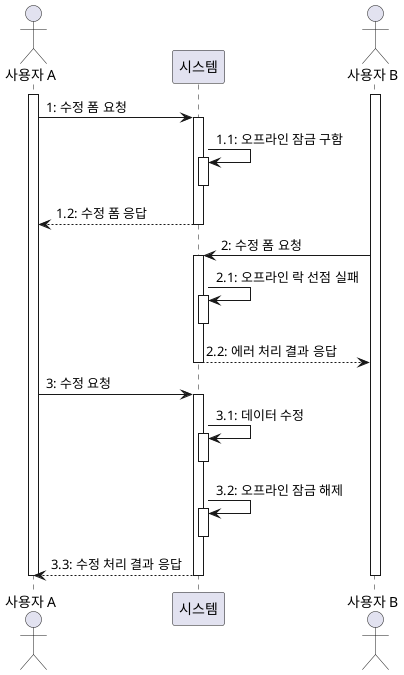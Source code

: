 @startuml

actor "사용자 A" as a
participant 시스템 as c
actor "사용자 B" as b

activate a
activate b

a -> c: 1: 수정 폼 요청
activate c
    c -> c: 1.1: 오프라인 잠금 구함
    activate c
    deactivate c
a <-- c: 1.2: 수정 폼 응답
deactivate c

b -> c: 2: 수정 폼 요청
activate c
    c -> c: 2.1: 오프라인 락 선점 실패
    activate c
    deactivate c
b <-- c: 2.2: 에러 처리 결과 응답
deactivate c

a -> c: 3: 수정 요청
activate c
    c -> c: 3.1: 데이터 수정
    activate c
    deactivate c
    c -> c: 3.2: 오프라인 잠금 해제
    activate c
    deactivate c
a <-- c: 3.3: 수정 처리 결과 응답
deactivate c

deactivate a
deactivate b

@enduml